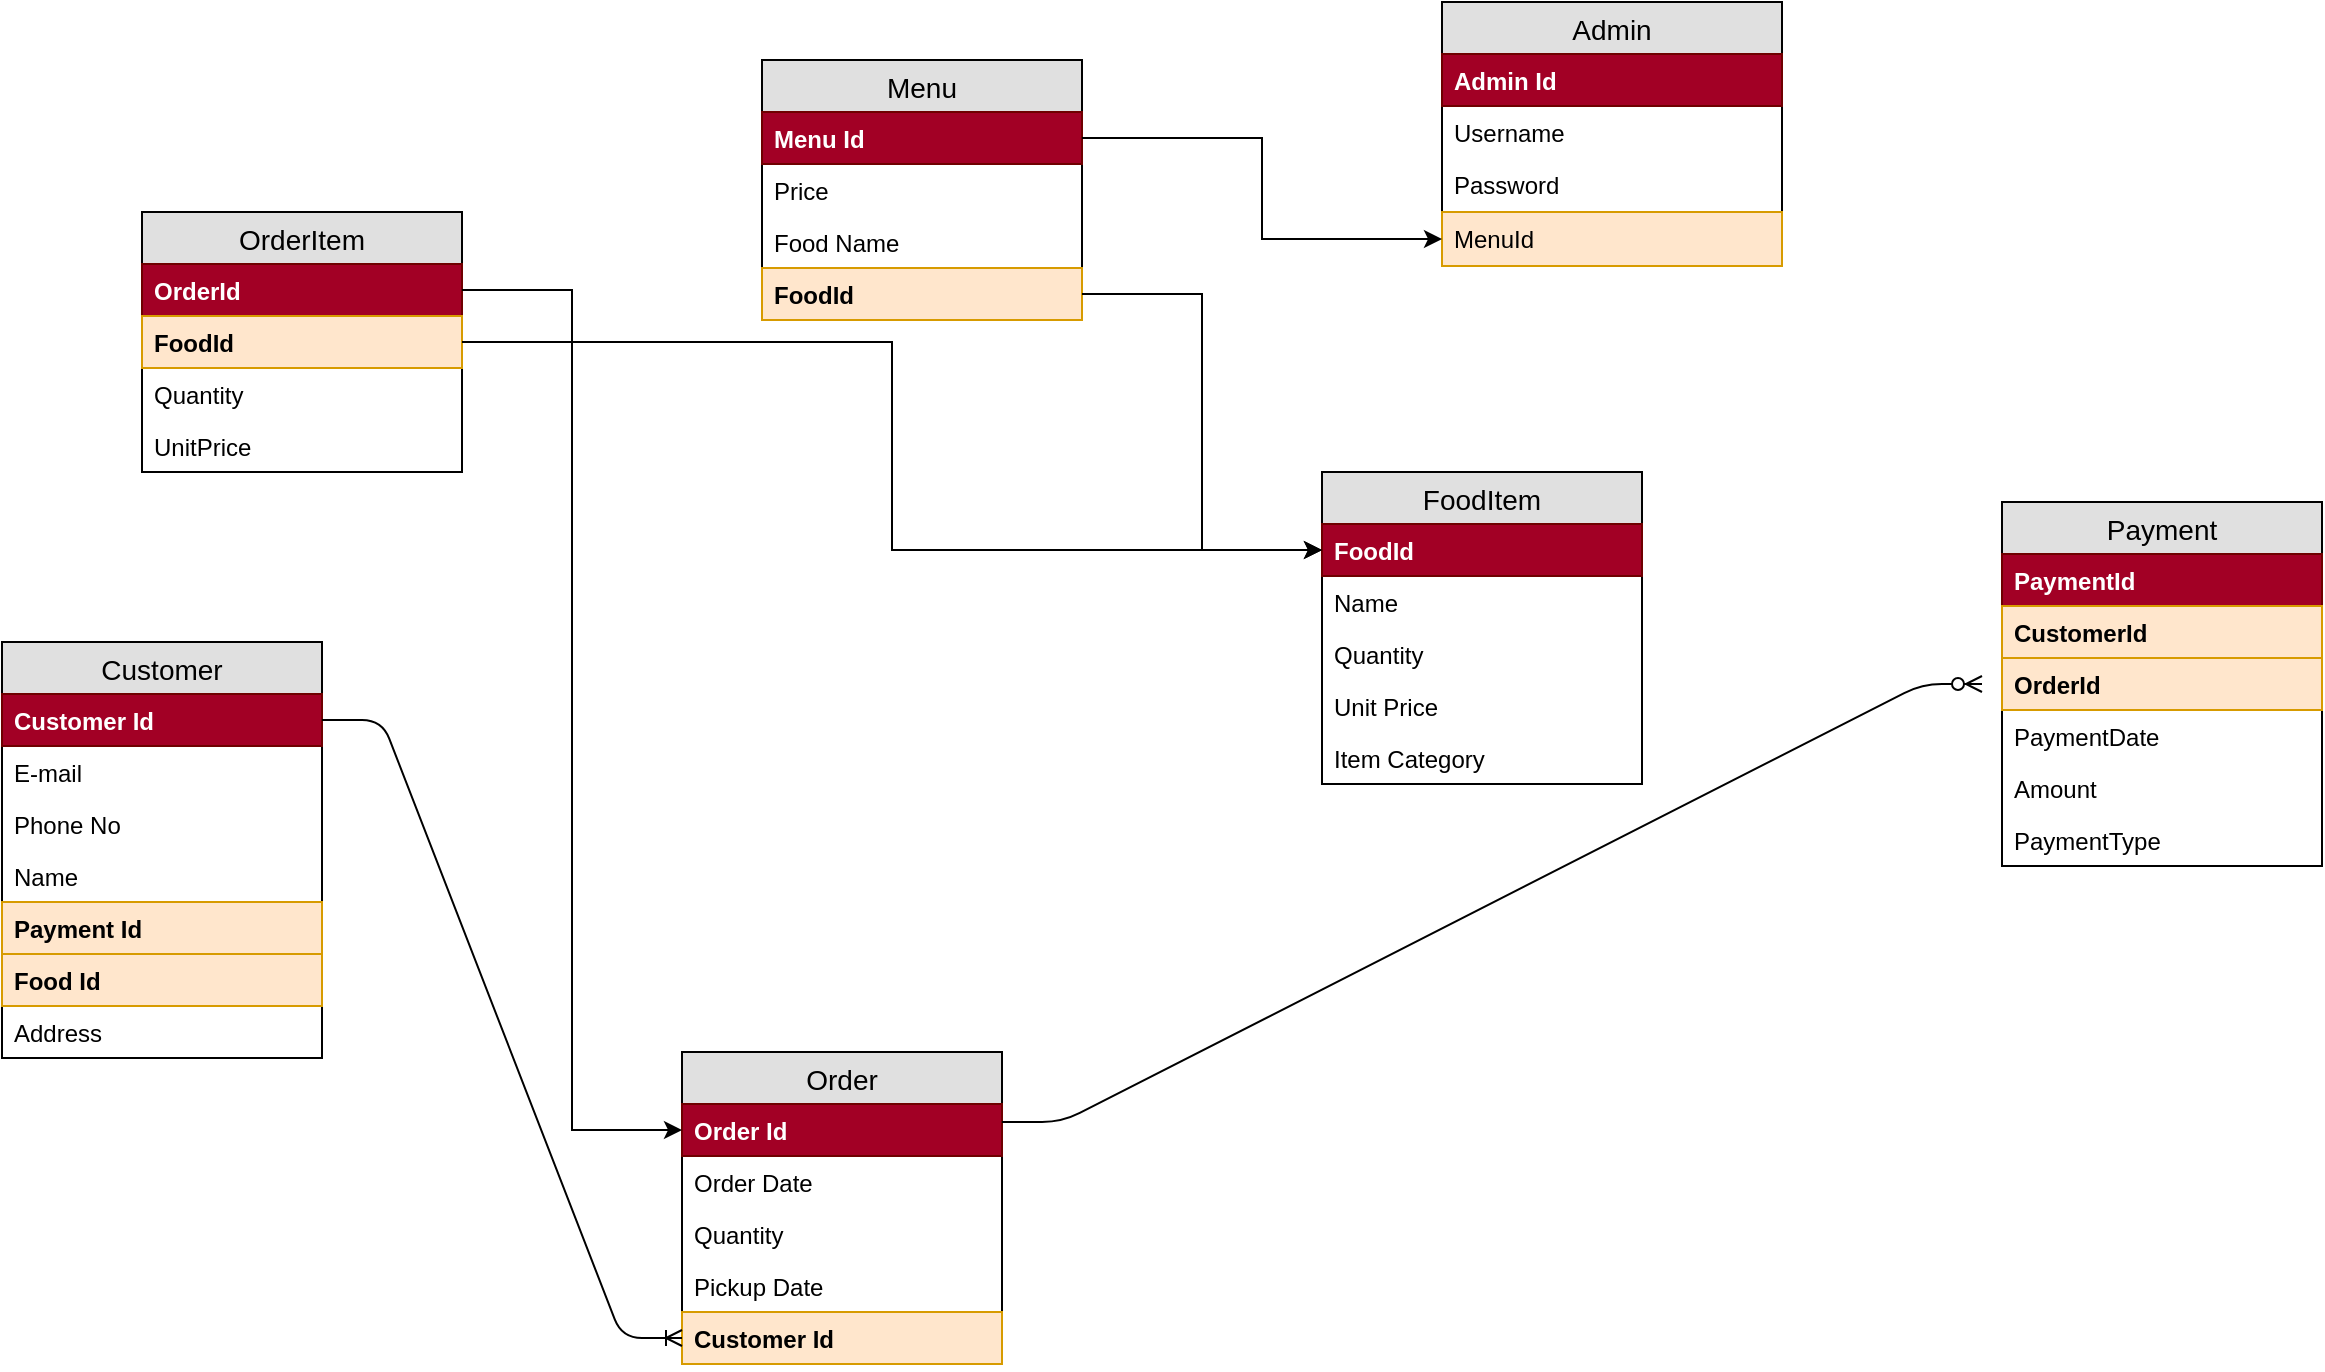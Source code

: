 <mxfile version="12.7.2" type="device"><diagram id="C5RBs43oDa-KdzZeNtuy" name="Page-1"><mxGraphModel dx="2249" dy="794" grid="1" gridSize="10" guides="1" tooltips="1" connect="1" arrows="1" fold="1" page="1" pageScale="1" pageWidth="827" pageHeight="1169" math="0" shadow="0"><root><mxCell id="WIyWlLk6GJQsqaUBKTNV-0"/><mxCell id="WIyWlLk6GJQsqaUBKTNV-1" parent="WIyWlLk6GJQsqaUBKTNV-0"/><mxCell id="mvBkfdOpmJvCHd3igKal-1" value="Menu" style="swimlane;fontStyle=0;childLayout=stackLayout;horizontal=1;startSize=26;fillColor=#e0e0e0;horizontalStack=0;resizeParent=1;resizeParentMax=0;resizeLast=0;collapsible=1;marginBottom=0;swimlaneFillColor=#ffffff;align=center;fontSize=14;" vertex="1" parent="WIyWlLk6GJQsqaUBKTNV-1"><mxGeometry x="10" y="89" width="160" height="130" as="geometry"/></mxCell><mxCell id="mvBkfdOpmJvCHd3igKal-2" value="Menu Id" style="text;strokeColor=#6F0000;fillColor=#a20025;spacingLeft=4;spacingRight=4;overflow=hidden;rotatable=0;points=[[0,0.5],[1,0.5]];portConstraint=eastwest;fontSize=12;fontStyle=1;fontColor=#ffffff;" vertex="1" parent="mvBkfdOpmJvCHd3igKal-1"><mxGeometry y="26" width="160" height="26" as="geometry"/></mxCell><mxCell id="mvBkfdOpmJvCHd3igKal-23" value="Price" style="text;strokeColor=none;fillColor=none;spacingLeft=4;spacingRight=4;overflow=hidden;rotatable=0;points=[[0,0.5],[1,0.5]];portConstraint=eastwest;fontSize=12;" vertex="1" parent="mvBkfdOpmJvCHd3igKal-1"><mxGeometry y="52" width="160" height="26" as="geometry"/></mxCell><mxCell id="mvBkfdOpmJvCHd3igKal-4" value="Food Name" style="text;strokeColor=none;fillColor=none;spacingLeft=4;spacingRight=4;overflow=hidden;rotatable=0;points=[[0,0.5],[1,0.5]];portConstraint=eastwest;fontSize=12;" vertex="1" parent="mvBkfdOpmJvCHd3igKal-1"><mxGeometry y="78" width="160" height="26" as="geometry"/></mxCell><mxCell id="mvBkfdOpmJvCHd3igKal-98" value="FoodId" style="text;strokeColor=#d79b00;fillColor=#ffe6cc;spacingLeft=4;spacingRight=4;overflow=hidden;rotatable=0;points=[[0,0.5],[1,0.5]];portConstraint=eastwest;fontSize=12;fontStyle=1" vertex="1" parent="mvBkfdOpmJvCHd3igKal-1"><mxGeometry y="104" width="160" height="26" as="geometry"/></mxCell><mxCell id="mvBkfdOpmJvCHd3igKal-5" value="Admin" style="swimlane;fontStyle=0;childLayout=stackLayout;horizontal=1;startSize=26;fillColor=#e0e0e0;horizontalStack=0;resizeParent=1;resizeParentMax=0;resizeLast=0;collapsible=1;marginBottom=0;swimlaneFillColor=#ffffff;align=center;fontSize=14;" vertex="1" parent="WIyWlLk6GJQsqaUBKTNV-1"><mxGeometry x="350" y="60" width="170" height="132" as="geometry"><mxRectangle x="30" y="360" width="70" height="26" as="alternateBounds"/></mxGeometry></mxCell><mxCell id="mvBkfdOpmJvCHd3igKal-34" value="Admin Id" style="text;strokeColor=#6F0000;fillColor=#a20025;spacingLeft=4;spacingRight=4;overflow=hidden;rotatable=0;points=[[0,0.5],[1,0.5]];portConstraint=eastwest;fontSize=12;fontStyle=1;fontColor=#ffffff;" vertex="1" parent="mvBkfdOpmJvCHd3igKal-5"><mxGeometry y="26" width="170" height="26" as="geometry"/></mxCell><mxCell id="mvBkfdOpmJvCHd3igKal-35" value="Username" style="text;strokeColor=none;fillColor=none;spacingLeft=4;spacingRight=4;overflow=hidden;rotatable=0;points=[[0,0.5],[1,0.5]];portConstraint=eastwest;fontSize=12;" vertex="1" parent="mvBkfdOpmJvCHd3igKal-5"><mxGeometry y="52" width="170" height="26" as="geometry"/></mxCell><mxCell id="mvBkfdOpmJvCHd3igKal-8" value="Password&#10;" style="text;strokeColor=none;fillColor=none;spacingLeft=4;spacingRight=4;overflow=hidden;rotatable=0;points=[[0,0.5],[1,0.5]];portConstraint=eastwest;fontSize=12;" vertex="1" parent="mvBkfdOpmJvCHd3igKal-5"><mxGeometry y="78" width="170" height="27" as="geometry"/></mxCell><mxCell id="mvBkfdOpmJvCHd3igKal-107" value="MenuId" style="text;strokeColor=#d79b00;fillColor=#ffe6cc;spacingLeft=4;spacingRight=4;overflow=hidden;rotatable=0;points=[[0,0.5],[1,0.5]];portConstraint=eastwest;fontSize=12;" vertex="1" parent="mvBkfdOpmJvCHd3igKal-5"><mxGeometry y="105" width="170" height="27" as="geometry"/></mxCell><mxCell id="mvBkfdOpmJvCHd3igKal-36" value="Customer" style="swimlane;fontStyle=0;childLayout=stackLayout;horizontal=1;startSize=26;fillColor=#e0e0e0;horizontalStack=0;resizeParent=1;resizeParentMax=0;resizeLast=0;collapsible=1;marginBottom=0;swimlaneFillColor=#ffffff;align=center;fontSize=14;" vertex="1" parent="WIyWlLk6GJQsqaUBKTNV-1"><mxGeometry x="-370" y="380" width="160" height="208" as="geometry"/></mxCell><mxCell id="mvBkfdOpmJvCHd3igKal-37" value="Customer Id" style="text;strokeColor=#6F0000;fillColor=#a20025;spacingLeft=4;spacingRight=4;overflow=hidden;rotatable=0;points=[[0,0.5],[1,0.5]];portConstraint=eastwest;fontSize=12;fontStyle=1;fontColor=#ffffff;" vertex="1" parent="mvBkfdOpmJvCHd3igKal-36"><mxGeometry y="26" width="160" height="26" as="geometry"/></mxCell><mxCell id="mvBkfdOpmJvCHd3igKal-38" value="E-mail" style="text;strokeColor=none;fillColor=none;spacingLeft=4;spacingRight=4;overflow=hidden;rotatable=0;points=[[0,0.5],[1,0.5]];portConstraint=eastwest;fontSize=12;" vertex="1" parent="mvBkfdOpmJvCHd3igKal-36"><mxGeometry y="52" width="160" height="26" as="geometry"/></mxCell><mxCell id="mvBkfdOpmJvCHd3igKal-39" value="Phone No" style="text;strokeColor=none;fillColor=none;spacingLeft=4;spacingRight=4;overflow=hidden;rotatable=0;points=[[0,0.5],[1,0.5]];portConstraint=eastwest;fontSize=12;" vertex="1" parent="mvBkfdOpmJvCHd3igKal-36"><mxGeometry y="78" width="160" height="26" as="geometry"/></mxCell><mxCell id="mvBkfdOpmJvCHd3igKal-44" value="Name" style="text;strokeColor=none;fillColor=none;spacingLeft=4;spacingRight=4;overflow=hidden;rotatable=0;points=[[0,0.5],[1,0.5]];portConstraint=eastwest;fontSize=12;" vertex="1" parent="mvBkfdOpmJvCHd3igKal-36"><mxGeometry y="104" width="160" height="26" as="geometry"/></mxCell><mxCell id="mvBkfdOpmJvCHd3igKal-45" value="Payment Id" style="text;strokeColor=#d79b00;fillColor=#ffe6cc;spacingLeft=4;spacingRight=4;overflow=hidden;rotatable=0;points=[[0,0.5],[1,0.5]];portConstraint=eastwest;fontSize=12;fontStyle=1" vertex="1" parent="mvBkfdOpmJvCHd3igKal-36"><mxGeometry y="130" width="160" height="26" as="geometry"/></mxCell><mxCell id="mvBkfdOpmJvCHd3igKal-46" value="Food Id" style="text;strokeColor=#d79b00;fillColor=#ffe6cc;spacingLeft=4;spacingRight=4;overflow=hidden;rotatable=0;points=[[0,0.5],[1,0.5]];portConstraint=eastwest;fontSize=12;fontStyle=1" vertex="1" parent="mvBkfdOpmJvCHd3igKal-36"><mxGeometry y="156" width="160" height="26" as="geometry"/></mxCell><mxCell id="mvBkfdOpmJvCHd3igKal-49" value="Address" style="text;strokeColor=none;fillColor=none;spacingLeft=4;spacingRight=4;overflow=hidden;rotatable=0;points=[[0,0.5],[1,0.5]];portConstraint=eastwest;fontSize=12;" vertex="1" parent="mvBkfdOpmJvCHd3igKal-36"><mxGeometry y="182" width="160" height="26" as="geometry"/></mxCell><mxCell id="mvBkfdOpmJvCHd3igKal-50" value="Order" style="swimlane;fontStyle=0;childLayout=stackLayout;horizontal=1;startSize=26;fillColor=#e0e0e0;horizontalStack=0;resizeParent=1;resizeParentMax=0;resizeLast=0;collapsible=1;marginBottom=0;swimlaneFillColor=#ffffff;align=center;fontSize=14;" vertex="1" parent="WIyWlLk6GJQsqaUBKTNV-1"><mxGeometry x="-30" y="585" width="160" height="156" as="geometry"/></mxCell><mxCell id="mvBkfdOpmJvCHd3igKal-51" value="Order Id" style="text;strokeColor=#6F0000;fillColor=#a20025;spacingLeft=4;spacingRight=4;overflow=hidden;rotatable=0;points=[[0,0.5],[1,0.5]];portConstraint=eastwest;fontSize=12;fontStyle=1;fontColor=#ffffff;" vertex="1" parent="mvBkfdOpmJvCHd3igKal-50"><mxGeometry y="26" width="160" height="26" as="geometry"/></mxCell><mxCell id="mvBkfdOpmJvCHd3igKal-52" value="Order Date" style="text;strokeColor=none;fillColor=none;spacingLeft=4;spacingRight=4;overflow=hidden;rotatable=0;points=[[0,0.5],[1,0.5]];portConstraint=eastwest;fontSize=12;" vertex="1" parent="mvBkfdOpmJvCHd3igKal-50"><mxGeometry y="52" width="160" height="26" as="geometry"/></mxCell><mxCell id="mvBkfdOpmJvCHd3igKal-53" value="Quantity" style="text;strokeColor=none;fillColor=none;spacingLeft=4;spacingRight=4;overflow=hidden;rotatable=0;points=[[0,0.5],[1,0.5]];portConstraint=eastwest;fontSize=12;" vertex="1" parent="mvBkfdOpmJvCHd3igKal-50"><mxGeometry y="78" width="160" height="26" as="geometry"/></mxCell><mxCell id="mvBkfdOpmJvCHd3igKal-54" value="Pickup Date" style="text;strokeColor=none;fillColor=none;spacingLeft=4;spacingRight=4;overflow=hidden;rotatable=0;points=[[0,0.5],[1,0.5]];portConstraint=eastwest;fontSize=12;" vertex="1" parent="mvBkfdOpmJvCHd3igKal-50"><mxGeometry y="104" width="160" height="26" as="geometry"/></mxCell><mxCell id="mvBkfdOpmJvCHd3igKal-90" value="Customer Id" style="text;strokeColor=#d79b00;fillColor=#ffe6cc;spacingLeft=4;spacingRight=4;overflow=hidden;rotatable=0;points=[[0,0.5],[1,0.5]];portConstraint=eastwest;fontSize=12;fontStyle=1" vertex="1" parent="mvBkfdOpmJvCHd3igKal-50"><mxGeometry y="130" width="160" height="26" as="geometry"/></mxCell><mxCell id="mvBkfdOpmJvCHd3igKal-65" value="Payment" style="swimlane;fontStyle=0;childLayout=stackLayout;horizontal=1;startSize=26;fillColor=#e0e0e0;horizontalStack=0;resizeParent=1;resizeParentMax=0;resizeLast=0;collapsible=1;marginBottom=0;swimlaneFillColor=#ffffff;align=center;fontSize=14;" vertex="1" parent="WIyWlLk6GJQsqaUBKTNV-1"><mxGeometry x="630" y="310" width="160" height="182" as="geometry"/></mxCell><mxCell id="mvBkfdOpmJvCHd3igKal-66" value="PaymentId" style="text;strokeColor=#6F0000;fillColor=#a20025;spacingLeft=4;spacingRight=4;overflow=hidden;rotatable=0;points=[[0,0.5],[1,0.5]];portConstraint=eastwest;fontSize=12;fontStyle=1;fontColor=#ffffff;" vertex="1" parent="mvBkfdOpmJvCHd3igKal-65"><mxGeometry y="26" width="160" height="26" as="geometry"/></mxCell><mxCell id="mvBkfdOpmJvCHd3igKal-67" value="CustomerId" style="text;strokeColor=#d79b00;fillColor=#ffe6cc;spacingLeft=4;spacingRight=4;overflow=hidden;rotatable=0;points=[[0,0.5],[1,0.5]];portConstraint=eastwest;fontSize=12;fontStyle=1" vertex="1" parent="mvBkfdOpmJvCHd3igKal-65"><mxGeometry y="52" width="160" height="26" as="geometry"/></mxCell><mxCell id="mvBkfdOpmJvCHd3igKal-68" value="OrderId" style="text;strokeColor=#d79b00;fillColor=#ffe6cc;spacingLeft=4;spacingRight=4;overflow=hidden;rotatable=0;points=[[0,0.5],[1,0.5]];portConstraint=eastwest;fontSize=12;fontStyle=1" vertex="1" parent="mvBkfdOpmJvCHd3igKal-65"><mxGeometry y="78" width="160" height="26" as="geometry"/></mxCell><mxCell id="mvBkfdOpmJvCHd3igKal-76" value="PaymentDate" style="text;strokeColor=none;fillColor=none;spacingLeft=4;spacingRight=4;overflow=hidden;rotatable=0;points=[[0,0.5],[1,0.5]];portConstraint=eastwest;fontSize=12;" vertex="1" parent="mvBkfdOpmJvCHd3igKal-65"><mxGeometry y="104" width="160" height="26" as="geometry"/></mxCell><mxCell id="mvBkfdOpmJvCHd3igKal-77" value="Amount" style="text;strokeColor=none;fillColor=none;spacingLeft=4;spacingRight=4;overflow=hidden;rotatable=0;points=[[0,0.5],[1,0.5]];portConstraint=eastwest;fontSize=12;" vertex="1" parent="mvBkfdOpmJvCHd3igKal-65"><mxGeometry y="130" width="160" height="26" as="geometry"/></mxCell><mxCell id="mvBkfdOpmJvCHd3igKal-78" value="PaymentType" style="text;strokeColor=none;fillColor=none;spacingLeft=4;spacingRight=4;overflow=hidden;rotatable=0;points=[[0,0.5],[1,0.5]];portConstraint=eastwest;fontSize=12;" vertex="1" parent="mvBkfdOpmJvCHd3igKal-65"><mxGeometry y="156" width="160" height="26" as="geometry"/></mxCell><mxCell id="mvBkfdOpmJvCHd3igKal-69" value="FoodItem" style="swimlane;fontStyle=0;childLayout=stackLayout;horizontal=1;startSize=26;fillColor=#e0e0e0;horizontalStack=0;resizeParent=1;resizeParentMax=0;resizeLast=0;collapsible=1;marginBottom=0;swimlaneFillColor=#ffffff;align=center;fontSize=14;" vertex="1" parent="WIyWlLk6GJQsqaUBKTNV-1"><mxGeometry x="290" y="295" width="160" height="156" as="geometry"/></mxCell><mxCell id="mvBkfdOpmJvCHd3igKal-70" value="FoodId" style="text;strokeColor=#6F0000;fillColor=#a20025;spacingLeft=4;spacingRight=4;overflow=hidden;rotatable=0;points=[[0,0.5],[1,0.5]];portConstraint=eastwest;fontSize=12;fontStyle=1;fontColor=#ffffff;" vertex="1" parent="mvBkfdOpmJvCHd3igKal-69"><mxGeometry y="26" width="160" height="26" as="geometry"/></mxCell><mxCell id="mvBkfdOpmJvCHd3igKal-71" value="Name" style="text;strokeColor=none;fillColor=none;spacingLeft=4;spacingRight=4;overflow=hidden;rotatable=0;points=[[0,0.5],[1,0.5]];portConstraint=eastwest;fontSize=12;" vertex="1" parent="mvBkfdOpmJvCHd3igKal-69"><mxGeometry y="52" width="160" height="26" as="geometry"/></mxCell><mxCell id="mvBkfdOpmJvCHd3igKal-72" value="Quantity" style="text;strokeColor=none;fillColor=none;spacingLeft=4;spacingRight=4;overflow=hidden;rotatable=0;points=[[0,0.5],[1,0.5]];portConstraint=eastwest;fontSize=12;" vertex="1" parent="mvBkfdOpmJvCHd3igKal-69"><mxGeometry y="78" width="160" height="26" as="geometry"/></mxCell><mxCell id="mvBkfdOpmJvCHd3igKal-74" value="Unit Price" style="text;strokeColor=none;fillColor=none;spacingLeft=4;spacingRight=4;overflow=hidden;rotatable=0;points=[[0,0.5],[1,0.5]];portConstraint=eastwest;fontSize=12;" vertex="1" parent="mvBkfdOpmJvCHd3igKal-69"><mxGeometry y="104" width="160" height="26" as="geometry"/></mxCell><mxCell id="mvBkfdOpmJvCHd3igKal-75" value="Item Category" style="text;strokeColor=none;fillColor=none;spacingLeft=4;spacingRight=4;overflow=hidden;rotatable=0;points=[[0,0.5],[1,0.5]];portConstraint=eastwest;fontSize=12;" vertex="1" parent="mvBkfdOpmJvCHd3igKal-69"><mxGeometry y="130" width="160" height="26" as="geometry"/></mxCell><mxCell id="mvBkfdOpmJvCHd3igKal-83" value="OrderItem" style="swimlane;fontStyle=0;childLayout=stackLayout;horizontal=1;startSize=26;fillColor=#e0e0e0;horizontalStack=0;resizeParent=1;resizeParentMax=0;resizeLast=0;collapsible=1;marginBottom=0;swimlaneFillColor=#ffffff;align=center;fontSize=14;" vertex="1" parent="WIyWlLk6GJQsqaUBKTNV-1"><mxGeometry x="-300" y="165" width="160" height="130" as="geometry"/></mxCell><mxCell id="mvBkfdOpmJvCHd3igKal-84" value="OrderId" style="text;strokeColor=#6F0000;fillColor=#a20025;spacingLeft=4;spacingRight=4;overflow=hidden;rotatable=0;points=[[0,0.5],[1,0.5]];portConstraint=eastwest;fontSize=12;fontStyle=1;fontColor=#ffffff;" vertex="1" parent="mvBkfdOpmJvCHd3igKal-83"><mxGeometry y="26" width="160" height="26" as="geometry"/></mxCell><mxCell id="mvBkfdOpmJvCHd3igKal-85" value="FoodId" style="text;strokeColor=#d79b00;fillColor=#ffe6cc;spacingLeft=4;spacingRight=4;overflow=hidden;rotatable=0;points=[[0,0.5],[1,0.5]];portConstraint=eastwest;fontSize=12;fontStyle=1" vertex="1" parent="mvBkfdOpmJvCHd3igKal-83"><mxGeometry y="52" width="160" height="26" as="geometry"/></mxCell><mxCell id="mvBkfdOpmJvCHd3igKal-86" value="Quantity" style="text;strokeColor=none;fillColor=none;spacingLeft=4;spacingRight=4;overflow=hidden;rotatable=0;points=[[0,0.5],[1,0.5]];portConstraint=eastwest;fontSize=12;" vertex="1" parent="mvBkfdOpmJvCHd3igKal-83"><mxGeometry y="78" width="160" height="26" as="geometry"/></mxCell><mxCell id="mvBkfdOpmJvCHd3igKal-87" value="UnitPrice" style="text;strokeColor=none;fillColor=none;spacingLeft=4;spacingRight=4;overflow=hidden;rotatable=0;points=[[0,0.5],[1,0.5]];portConstraint=eastwest;fontSize=12;" vertex="1" parent="mvBkfdOpmJvCHd3igKal-83"><mxGeometry y="104" width="160" height="26" as="geometry"/></mxCell><mxCell id="mvBkfdOpmJvCHd3igKal-95" style="edgeStyle=orthogonalEdgeStyle;rounded=0;orthogonalLoop=1;jettySize=auto;html=1;exitX=1;exitY=0.5;exitDx=0;exitDy=0;" edge="1" parent="WIyWlLk6GJQsqaUBKTNV-1" source="mvBkfdOpmJvCHd3igKal-84" target="mvBkfdOpmJvCHd3igKal-51"><mxGeometry relative="1" as="geometry"/></mxCell><mxCell id="mvBkfdOpmJvCHd3igKal-104" value="" style="edgeStyle=entityRelationEdgeStyle;fontSize=12;html=1;endArrow=ERzeroToMany;endFill=1;" edge="1" parent="WIyWlLk6GJQsqaUBKTNV-1"><mxGeometry width="100" height="100" relative="1" as="geometry"><mxPoint x="130" y="620" as="sourcePoint"/><mxPoint x="620" y="401" as="targetPoint"/></mxGeometry></mxCell><mxCell id="mvBkfdOpmJvCHd3igKal-108" style="edgeStyle=orthogonalEdgeStyle;rounded=0;orthogonalLoop=1;jettySize=auto;html=1;exitX=1;exitY=0.5;exitDx=0;exitDy=0;entryX=0;entryY=0.5;entryDx=0;entryDy=0;" edge="1" parent="WIyWlLk6GJQsqaUBKTNV-1" source="mvBkfdOpmJvCHd3igKal-2" target="mvBkfdOpmJvCHd3igKal-107"><mxGeometry relative="1" as="geometry"/></mxCell><mxCell id="mvBkfdOpmJvCHd3igKal-109" style="edgeStyle=orthogonalEdgeStyle;rounded=0;orthogonalLoop=1;jettySize=auto;html=1;exitX=1;exitY=0.5;exitDx=0;exitDy=0;" edge="1" parent="WIyWlLk6GJQsqaUBKTNV-1" source="mvBkfdOpmJvCHd3igKal-98" target="mvBkfdOpmJvCHd3igKal-70"><mxGeometry relative="1" as="geometry"/></mxCell><mxCell id="mvBkfdOpmJvCHd3igKal-110" style="edgeStyle=orthogonalEdgeStyle;rounded=0;orthogonalLoop=1;jettySize=auto;html=1;exitX=1;exitY=0.5;exitDx=0;exitDy=0;" edge="1" parent="WIyWlLk6GJQsqaUBKTNV-1" source="mvBkfdOpmJvCHd3igKal-85" target="mvBkfdOpmJvCHd3igKal-70"><mxGeometry relative="1" as="geometry"/></mxCell><mxCell id="mvBkfdOpmJvCHd3igKal-111" value="" style="edgeStyle=entityRelationEdgeStyle;fontSize=12;html=1;endArrow=ERoneToMany;exitX=1;exitY=0.5;exitDx=0;exitDy=0;entryX=0;entryY=0.5;entryDx=0;entryDy=0;" edge="1" parent="WIyWlLk6GJQsqaUBKTNV-1" source="mvBkfdOpmJvCHd3igKal-37" target="mvBkfdOpmJvCHd3igKal-90"><mxGeometry width="100" height="100" relative="1" as="geometry"><mxPoint x="-210" y="750" as="sourcePoint"/><mxPoint x="-110" y="650" as="targetPoint"/></mxGeometry></mxCell></root></mxGraphModel></diagram></mxfile>